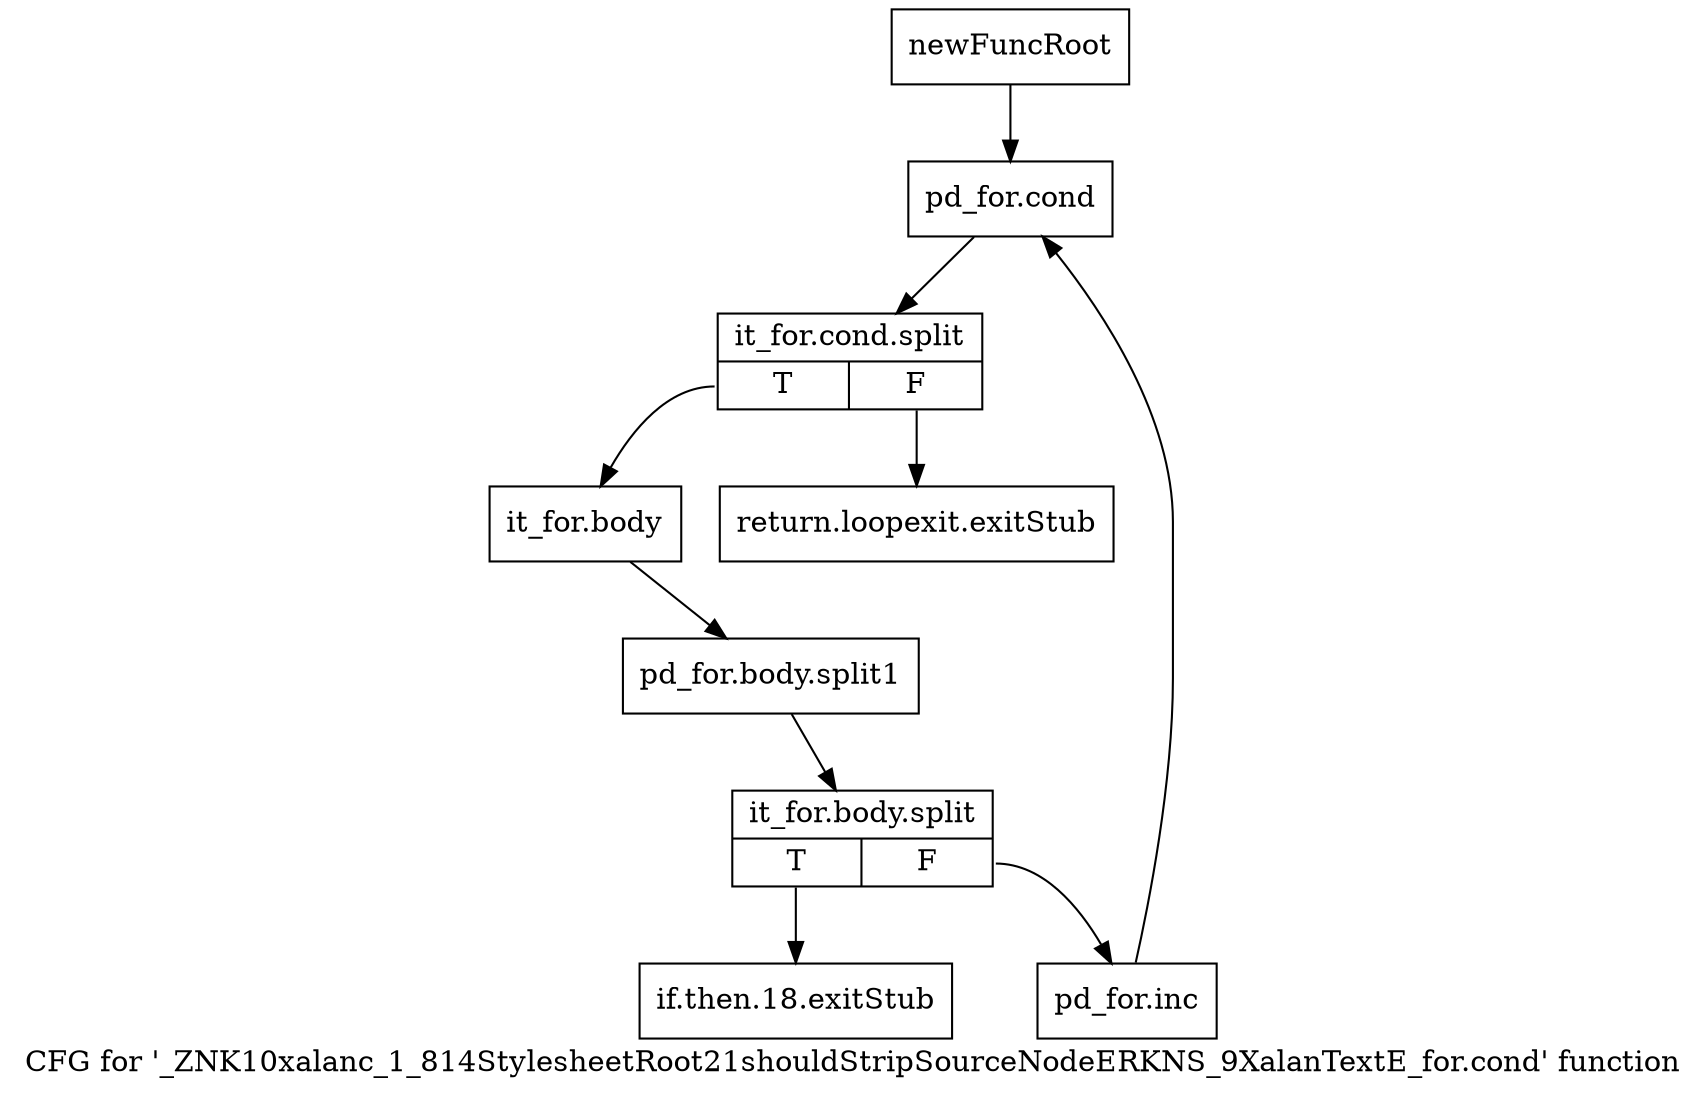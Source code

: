 digraph "CFG for '_ZNK10xalanc_1_814StylesheetRoot21shouldStripSourceNodeERKNS_9XalanTextE_for.cond' function" {
	label="CFG for '_ZNK10xalanc_1_814StylesheetRoot21shouldStripSourceNodeERKNS_9XalanTextE_for.cond' function";

	Node0xa099ec0 [shape=record,label="{newFuncRoot}"];
	Node0xa099ec0 -> Node0xa099fb0;
	Node0xa099f10 [shape=record,label="{return.loopexit.exitStub}"];
	Node0xa099f60 [shape=record,label="{if.then.18.exitStub}"];
	Node0xa099fb0 [shape=record,label="{pd_for.cond}"];
	Node0xa099fb0 -> Node0xd15da20;
	Node0xd15da20 [shape=record,label="{it_for.cond.split|{<s0>T|<s1>F}}"];
	Node0xd15da20:s0 -> Node0xa09a000;
	Node0xd15da20:s1 -> Node0xa099f10;
	Node0xa09a000 [shape=record,label="{it_for.body}"];
	Node0xa09a000 -> Node0xd167110;
	Node0xd167110 [shape=record,label="{pd_for.body.split1}"];
	Node0xd167110 -> Node0xd15d8e0;
	Node0xd15d8e0 [shape=record,label="{it_for.body.split|{<s0>T|<s1>F}}"];
	Node0xd15d8e0:s0 -> Node0xa099f60;
	Node0xd15d8e0:s1 -> Node0xa09a050;
	Node0xa09a050 [shape=record,label="{pd_for.inc}"];
	Node0xa09a050 -> Node0xa099fb0;
}
